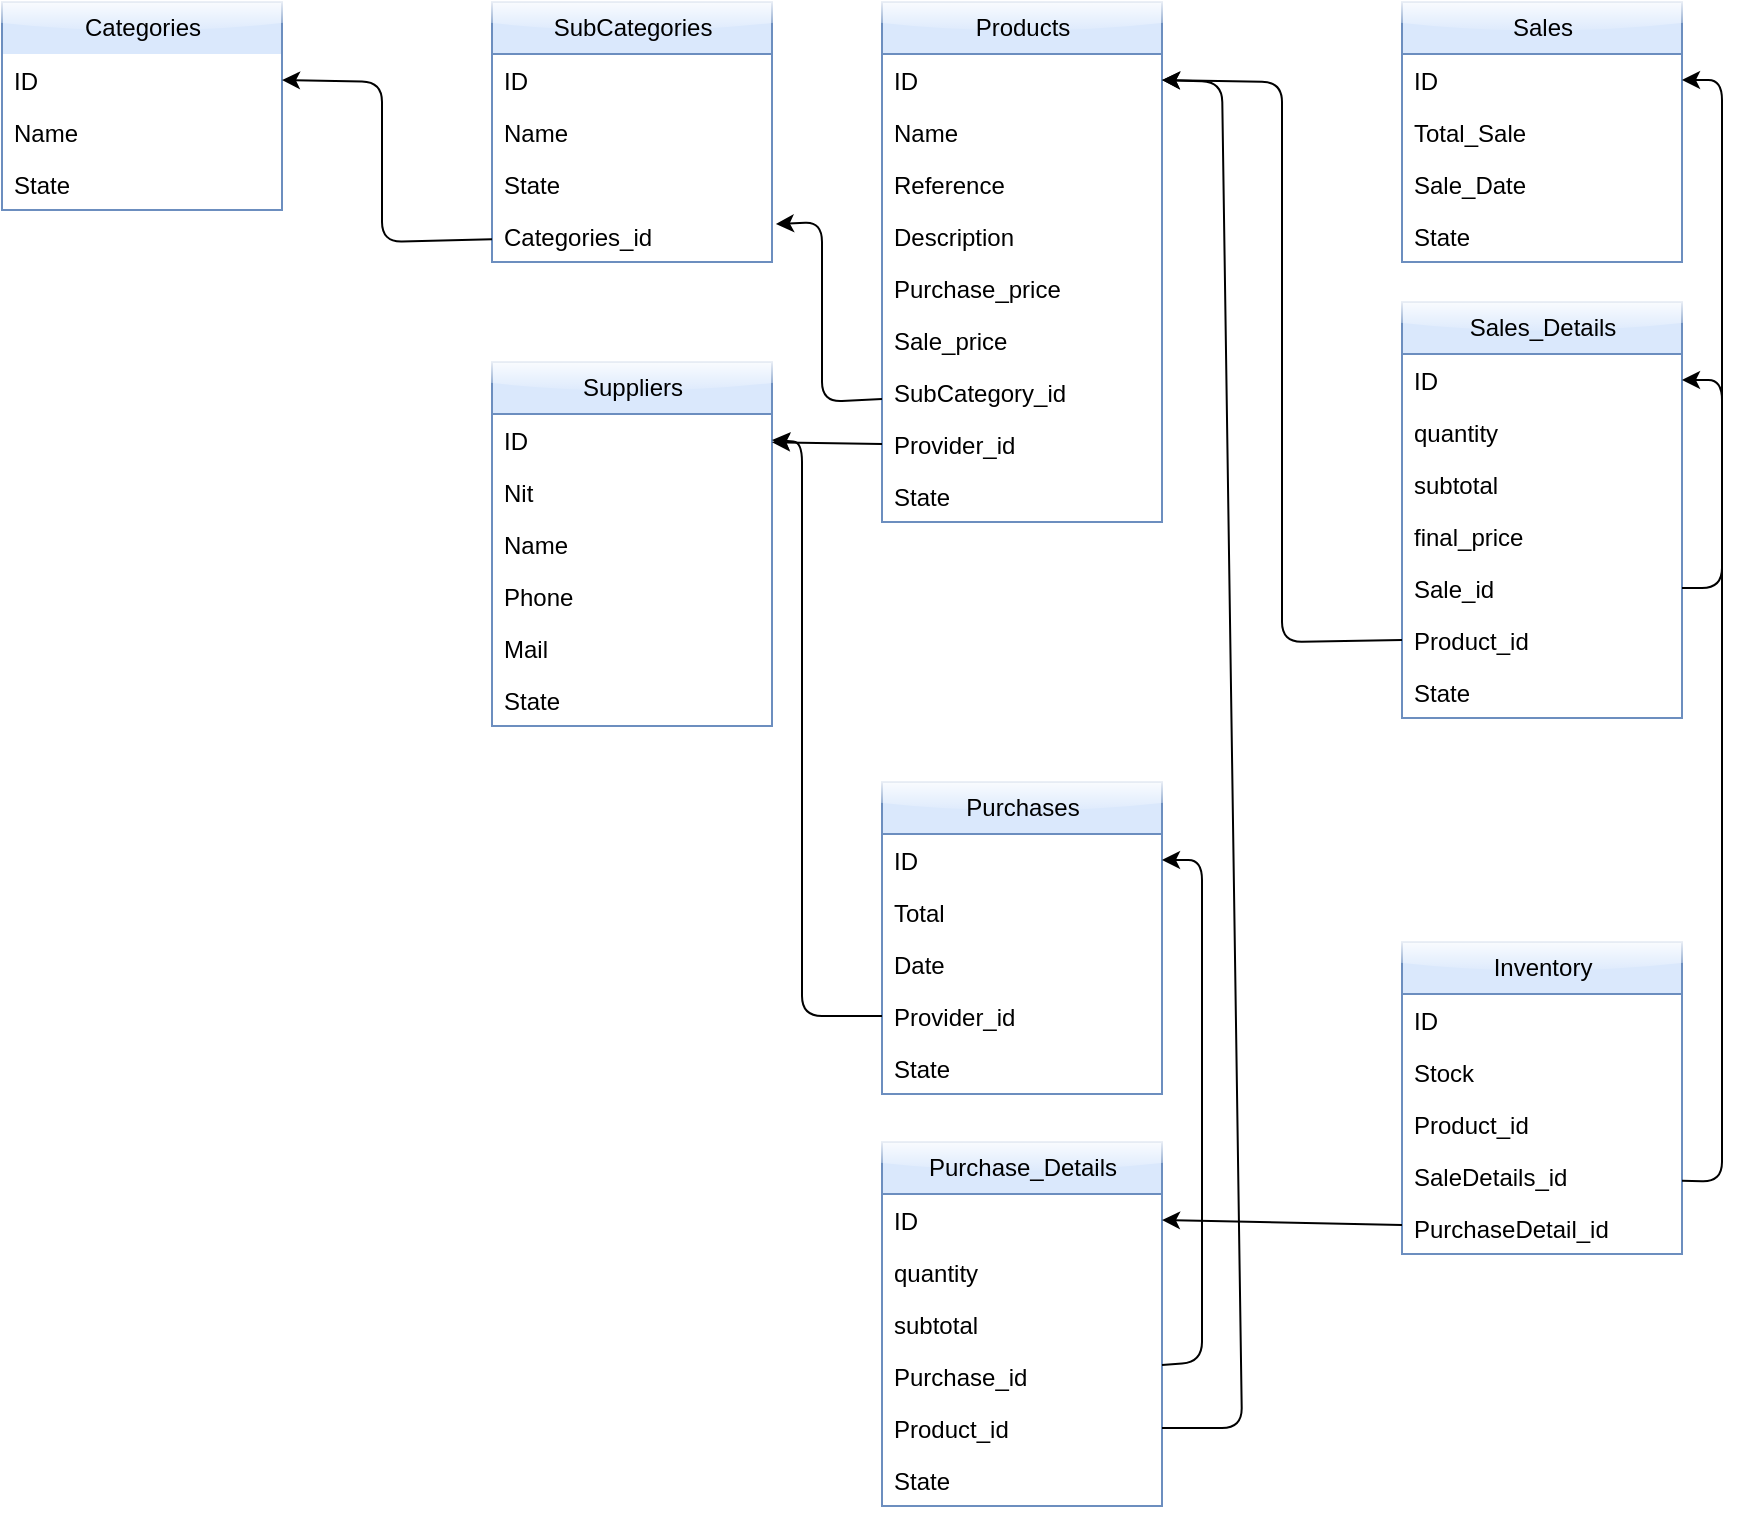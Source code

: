 <mxfile>
    <diagram id="UmkN2Vp_spLRr1D863RL" name="Page-1">
        <mxGraphModel dx="1126" dy="779" grid="1" gridSize="10" guides="1" tooltips="1" connect="1" arrows="1" fold="1" page="1" pageScale="1" pageWidth="850" pageHeight="1100" math="0" shadow="0">
            <root>
                <mxCell id="0"/>
                <mxCell id="1" parent="0"/>
                <mxCell id="2" value="&lt;font&gt;Categories&lt;/font&gt;" style="swimlane;fontStyle=0;childLayout=stackLayout;horizontal=1;startSize=26;horizontalStack=0;resizeParent=1;resizeParentMax=0;resizeLast=0;collapsible=1;marginBottom=0;html=1;fillColor=#dae8fc;strokeColor=#6c8ebf;glass=1;rounded=0;shadow=0;swimlaneLine=0;fontColor=#000000;labelBackgroundColor=none;labelBorderColor=none;" vertex="1" parent="1">
                    <mxGeometry x="40" y="40" width="140" height="104" as="geometry"/>
                </mxCell>
                <mxCell id="3" value="ID" style="text;strokeColor=none;fillColor=none;align=left;verticalAlign=top;spacingLeft=4;spacingRight=4;overflow=hidden;rotatable=0;points=[[0,0.5],[1,0.5]];portConstraint=eastwest;whiteSpace=wrap;html=1;" vertex="1" parent="2">
                    <mxGeometry y="26" width="140" height="26" as="geometry"/>
                </mxCell>
                <mxCell id="4" value="Name" style="text;strokeColor=none;fillColor=none;align=left;verticalAlign=top;spacingLeft=4;spacingRight=4;overflow=hidden;rotatable=0;points=[[0,0.5],[1,0.5]];portConstraint=eastwest;whiteSpace=wrap;html=1;" vertex="1" parent="2">
                    <mxGeometry y="52" width="140" height="26" as="geometry"/>
                </mxCell>
                <mxCell id="5" value="State" style="text;strokeColor=none;fillColor=none;align=left;verticalAlign=top;spacingLeft=4;spacingRight=4;overflow=hidden;rotatable=0;points=[[0,0.5],[1,0.5]];portConstraint=eastwest;whiteSpace=wrap;html=1;" vertex="1" parent="2">
                    <mxGeometry y="78" width="140" height="26" as="geometry"/>
                </mxCell>
                <mxCell id="8" value="SubCategories" style="swimlane;fontStyle=0;childLayout=stackLayout;horizontal=1;startSize=26;fillColor=#dae8fc;horizontalStack=0;resizeParent=1;resizeParentMax=0;resizeLast=0;collapsible=1;marginBottom=0;html=1;strokeColor=#6c8ebf;fontColor=#000000;gradientColor=none;glass=1;" vertex="1" parent="1">
                    <mxGeometry x="285" y="40" width="140" height="130" as="geometry"/>
                </mxCell>
                <mxCell id="9" value="ID" style="text;strokeColor=none;fillColor=none;align=left;verticalAlign=top;spacingLeft=4;spacingRight=4;overflow=hidden;rotatable=0;points=[[0,0.5],[1,0.5]];portConstraint=eastwest;whiteSpace=wrap;html=1;" vertex="1" parent="8">
                    <mxGeometry y="26" width="140" height="26" as="geometry"/>
                </mxCell>
                <mxCell id="10" value="Name" style="text;strokeColor=none;fillColor=none;align=left;verticalAlign=top;spacingLeft=4;spacingRight=4;overflow=hidden;rotatable=0;points=[[0,0.5],[1,0.5]];portConstraint=eastwest;whiteSpace=wrap;html=1;" vertex="1" parent="8">
                    <mxGeometry y="52" width="140" height="26" as="geometry"/>
                </mxCell>
                <mxCell id="11" value="State" style="text;strokeColor=none;fillColor=none;align=left;verticalAlign=top;spacingLeft=4;spacingRight=4;overflow=hidden;rotatable=0;points=[[0,0.5],[1,0.5]];portConstraint=eastwest;whiteSpace=wrap;html=1;" vertex="1" parent="8">
                    <mxGeometry y="78" width="140" height="26" as="geometry"/>
                </mxCell>
                <mxCell id="20" value="Categories_id" style="text;strokeColor=none;fillColor=none;align=left;verticalAlign=top;spacingLeft=4;spacingRight=4;overflow=hidden;rotatable=0;points=[[0,0.5],[1,0.5]];portConstraint=eastwest;whiteSpace=wrap;html=1;" vertex="1" parent="8">
                    <mxGeometry y="104" width="140" height="26" as="geometry"/>
                </mxCell>
                <mxCell id="23" style="edgeStyle=none;html=1;entryX=1;entryY=0.5;entryDx=0;entryDy=0;fontColor=#000000;" edge="1" parent="1" source="20" target="3">
                    <mxGeometry relative="1" as="geometry">
                        <Array as="points">
                            <mxPoint x="230" y="160"/>
                            <mxPoint x="230" y="80"/>
                        </Array>
                    </mxGeometry>
                </mxCell>
                <mxCell id="24" value="Products" style="swimlane;fontStyle=0;childLayout=stackLayout;horizontal=1;startSize=26;fillColor=#dae8fc;horizontalStack=0;resizeParent=1;resizeParentMax=0;resizeLast=0;collapsible=1;marginBottom=0;html=1;strokeColor=#6c8ebf;fontColor=#000000;glass=1;" vertex="1" parent="1">
                    <mxGeometry x="480" y="40" width="140" height="260" as="geometry"/>
                </mxCell>
                <mxCell id="25" value="ID" style="text;align=left;verticalAlign=top;spacingLeft=4;spacingRight=4;overflow=hidden;rotatable=0;points=[[0,0.5],[1,0.5]];portConstraint=eastwest;whiteSpace=wrap;html=1;strokeWidth=1;shadow=0;" vertex="1" parent="24">
                    <mxGeometry y="26" width="140" height="26" as="geometry"/>
                </mxCell>
                <mxCell id="26" value="Name" style="text;align=left;verticalAlign=top;spacingLeft=4;spacingRight=4;overflow=hidden;rotatable=0;points=[[0,0.5],[1,0.5]];portConstraint=eastwest;whiteSpace=wrap;html=1;strokeWidth=9;" vertex="1" parent="24">
                    <mxGeometry y="52" width="140" height="26" as="geometry"/>
                </mxCell>
                <mxCell id="27" value="Reference" style="text;align=left;verticalAlign=top;spacingLeft=4;spacingRight=4;overflow=hidden;rotatable=0;points=[[0,0.5],[1,0.5]];portConstraint=eastwest;whiteSpace=wrap;html=1;strokeWidth=9;" vertex="1" parent="24">
                    <mxGeometry y="78" width="140" height="26" as="geometry"/>
                </mxCell>
                <mxCell id="28" value="Description" style="text;align=left;verticalAlign=top;spacingLeft=4;spacingRight=4;overflow=hidden;rotatable=0;points=[[0,0.5],[1,0.5]];portConstraint=eastwest;whiteSpace=wrap;html=1;strokeWidth=9;" vertex="1" parent="24">
                    <mxGeometry y="104" width="140" height="26" as="geometry"/>
                </mxCell>
                <mxCell id="29" value="Purchase_price" style="text;align=left;verticalAlign=top;spacingLeft=4;spacingRight=4;overflow=hidden;rotatable=0;points=[[0,0.5],[1,0.5]];portConstraint=eastwest;whiteSpace=wrap;html=1;strokeWidth=9;" vertex="1" parent="24">
                    <mxGeometry y="130" width="140" height="26" as="geometry"/>
                </mxCell>
                <mxCell id="30" value="Sale_price" style="text;align=left;verticalAlign=top;spacingLeft=4;spacingRight=4;overflow=hidden;rotatable=0;points=[[0,0.5],[1,0.5]];portConstraint=eastwest;whiteSpace=wrap;html=1;strokeWidth=9;" vertex="1" parent="24">
                    <mxGeometry y="156" width="140" height="26" as="geometry"/>
                </mxCell>
                <mxCell id="31" value="SubCategory_id" style="text;align=left;verticalAlign=top;spacingLeft=4;spacingRight=4;overflow=hidden;rotatable=0;points=[[0,0.5],[1,0.5]];portConstraint=eastwest;whiteSpace=wrap;html=1;strokeWidth=9;" vertex="1" parent="24">
                    <mxGeometry y="182" width="140" height="26" as="geometry"/>
                </mxCell>
                <mxCell id="33" value="Provider_id" style="text;align=left;verticalAlign=top;spacingLeft=4;spacingRight=4;overflow=hidden;rotatable=0;points=[[0,0.5],[1,0.5]];portConstraint=eastwest;whiteSpace=wrap;html=1;strokeWidth=9;" vertex="1" parent="24">
                    <mxGeometry y="208" width="140" height="26" as="geometry"/>
                </mxCell>
                <mxCell id="34" value="State" style="text;align=left;verticalAlign=top;spacingLeft=4;spacingRight=4;overflow=hidden;rotatable=0;points=[[0,0.5],[1,0.5]];portConstraint=eastwest;whiteSpace=wrap;html=1;strokeWidth=9;" vertex="1" parent="24">
                    <mxGeometry y="234" width="140" height="26" as="geometry"/>
                </mxCell>
                <mxCell id="36" style="edgeStyle=none;html=1;entryX=1.014;entryY=0.269;entryDx=0;entryDy=0;entryPerimeter=0;fontColor=#000000;" edge="1" parent="1" source="31" target="20">
                    <mxGeometry relative="1" as="geometry">
                        <Array as="points">
                            <mxPoint x="450" y="240"/>
                            <mxPoint x="450" y="150"/>
                        </Array>
                    </mxGeometry>
                </mxCell>
                <mxCell id="37" value="Suppliers" style="swimlane;fontStyle=0;childLayout=stackLayout;horizontal=1;startSize=26;fillColor=#dae8fc;horizontalStack=0;resizeParent=1;resizeParentMax=0;resizeLast=0;collapsible=1;marginBottom=0;html=1;strokeColor=#6c8ebf;fontColor=#000000;glass=1;" vertex="1" parent="1">
                    <mxGeometry x="285" y="220" width="140" height="182" as="geometry"/>
                </mxCell>
                <mxCell id="38" value="ID" style="text;strokeColor=none;fillColor=none;align=left;verticalAlign=top;spacingLeft=4;spacingRight=4;overflow=hidden;rotatable=0;points=[[0,0.5],[1,0.5]];portConstraint=eastwest;whiteSpace=wrap;html=1;" vertex="1" parent="37">
                    <mxGeometry y="26" width="140" height="26" as="geometry"/>
                </mxCell>
                <mxCell id="40" value="Nit" style="text;strokeColor=none;fillColor=none;align=left;verticalAlign=top;spacingLeft=4;spacingRight=4;overflow=hidden;rotatable=0;points=[[0,0.5],[1,0.5]];portConstraint=eastwest;whiteSpace=wrap;html=1;" vertex="1" parent="37">
                    <mxGeometry y="52" width="140" height="26" as="geometry"/>
                </mxCell>
                <mxCell id="39" value="Name" style="text;strokeColor=none;fillColor=none;align=left;verticalAlign=top;spacingLeft=4;spacingRight=4;overflow=hidden;rotatable=0;points=[[0,0.5],[1,0.5]];portConstraint=eastwest;whiteSpace=wrap;html=1;" vertex="1" parent="37">
                    <mxGeometry y="78" width="140" height="26" as="geometry"/>
                </mxCell>
                <mxCell id="42" value="Phone" style="text;strokeColor=none;fillColor=none;align=left;verticalAlign=top;spacingLeft=4;spacingRight=4;overflow=hidden;rotatable=0;points=[[0,0.5],[1,0.5]];portConstraint=eastwest;whiteSpace=wrap;html=1;" vertex="1" parent="37">
                    <mxGeometry y="104" width="140" height="26" as="geometry"/>
                </mxCell>
                <mxCell id="43" value="Mail" style="text;strokeColor=none;fillColor=none;align=left;verticalAlign=top;spacingLeft=4;spacingRight=4;overflow=hidden;rotatable=0;points=[[0,0.5],[1,0.5]];portConstraint=eastwest;whiteSpace=wrap;html=1;" vertex="1" parent="37">
                    <mxGeometry y="130" width="140" height="26" as="geometry"/>
                </mxCell>
                <mxCell id="44" value="State" style="text;strokeColor=none;fillColor=none;align=left;verticalAlign=top;spacingLeft=4;spacingRight=4;overflow=hidden;rotatable=0;points=[[0,0.5],[1,0.5]];portConstraint=eastwest;whiteSpace=wrap;html=1;" vertex="1" parent="37">
                    <mxGeometry y="156" width="140" height="26" as="geometry"/>
                </mxCell>
                <mxCell id="50" style="edgeStyle=none;html=1;exitX=0;exitY=0.5;exitDx=0;exitDy=0;fontColor=#000000;" edge="1" parent="1" source="33" target="38">
                    <mxGeometry relative="1" as="geometry"/>
                </mxCell>
                <mxCell id="59" value="Sales" style="swimlane;fontStyle=0;childLayout=stackLayout;horizontal=1;startSize=26;fillColor=#dae8fc;horizontalStack=0;resizeParent=1;resizeParentMax=0;resizeLast=0;collapsible=1;marginBottom=0;html=1;strokeColor=#6c8ebf;fontColor=#000000;glass=1;" vertex="1" parent="1">
                    <mxGeometry x="740" y="40" width="140" height="130" as="geometry"/>
                </mxCell>
                <mxCell id="60" value="ID" style="text;align=left;verticalAlign=top;spacingLeft=4;spacingRight=4;overflow=hidden;rotatable=0;points=[[0,0.5],[1,0.5]];portConstraint=eastwest;whiteSpace=wrap;html=1;strokeWidth=1;shadow=0;" vertex="1" parent="59">
                    <mxGeometry y="26" width="140" height="26" as="geometry"/>
                </mxCell>
                <mxCell id="61" value="Total_Sale" style="text;align=left;verticalAlign=top;spacingLeft=4;spacingRight=4;overflow=hidden;rotatable=0;points=[[0,0.5],[1,0.5]];portConstraint=eastwest;whiteSpace=wrap;html=1;strokeWidth=9;" vertex="1" parent="59">
                    <mxGeometry y="52" width="140" height="26" as="geometry"/>
                </mxCell>
                <mxCell id="63" value="Sale_Date" style="text;align=left;verticalAlign=top;spacingLeft=4;spacingRight=4;overflow=hidden;rotatable=0;points=[[0,0.5],[1,0.5]];portConstraint=eastwest;whiteSpace=wrap;html=1;strokeWidth=9;" vertex="1" parent="59">
                    <mxGeometry y="78" width="140" height="26" as="geometry"/>
                </mxCell>
                <mxCell id="68" value="State" style="text;align=left;verticalAlign=top;spacingLeft=4;spacingRight=4;overflow=hidden;rotatable=0;points=[[0,0.5],[1,0.5]];portConstraint=eastwest;whiteSpace=wrap;html=1;strokeWidth=9;" vertex="1" parent="59">
                    <mxGeometry y="104" width="140" height="26" as="geometry"/>
                </mxCell>
                <mxCell id="69" value="Sales_Details" style="swimlane;fontStyle=0;childLayout=stackLayout;horizontal=1;startSize=26;fillColor=#dae8fc;horizontalStack=0;resizeParent=1;resizeParentMax=0;resizeLast=0;collapsible=1;marginBottom=0;html=1;strokeColor=#6c8ebf;fontColor=#000000;glass=1;" vertex="1" parent="1">
                    <mxGeometry x="740" y="190" width="140" height="208" as="geometry"/>
                </mxCell>
                <mxCell id="70" value="ID" style="text;align=left;verticalAlign=top;spacingLeft=4;spacingRight=4;overflow=hidden;rotatable=0;points=[[0,0.5],[1,0.5]];portConstraint=eastwest;whiteSpace=wrap;html=1;strokeWidth=1;shadow=0;" vertex="1" parent="69">
                    <mxGeometry y="26" width="140" height="26" as="geometry"/>
                </mxCell>
                <mxCell id="71" value="quantity" style="text;align=left;verticalAlign=top;spacingLeft=4;spacingRight=4;overflow=hidden;rotatable=0;points=[[0,0.5],[1,0.5]];portConstraint=eastwest;whiteSpace=wrap;html=1;strokeWidth=9;" vertex="1" parent="69">
                    <mxGeometry y="52" width="140" height="26" as="geometry"/>
                </mxCell>
                <mxCell id="73" value="subtotal" style="text;align=left;verticalAlign=top;spacingLeft=4;spacingRight=4;overflow=hidden;rotatable=0;points=[[0,0.5],[1,0.5]];portConstraint=eastwest;whiteSpace=wrap;html=1;strokeWidth=9;" vertex="1" parent="69">
                    <mxGeometry y="78" width="140" height="26" as="geometry"/>
                </mxCell>
                <mxCell id="78" value="final_price" style="text;align=left;verticalAlign=top;spacingLeft=4;spacingRight=4;overflow=hidden;rotatable=0;points=[[0,0.5],[1,0.5]];portConstraint=eastwest;whiteSpace=wrap;html=1;strokeWidth=9;" vertex="1" parent="69">
                    <mxGeometry y="104" width="140" height="26" as="geometry"/>
                </mxCell>
                <mxCell id="79" value="Sale_id" style="text;align=left;verticalAlign=top;spacingLeft=4;spacingRight=4;overflow=hidden;rotatable=0;points=[[0,0.5],[1,0.5]];portConstraint=eastwest;whiteSpace=wrap;html=1;strokeWidth=9;" vertex="1" parent="69">
                    <mxGeometry y="130" width="140" height="26" as="geometry"/>
                </mxCell>
                <mxCell id="75" value="Product_id" style="text;align=left;verticalAlign=top;spacingLeft=4;spacingRight=4;overflow=hidden;rotatable=0;points=[[0,0.5],[1,0.5]];portConstraint=eastwest;whiteSpace=wrap;html=1;strokeWidth=9;" vertex="1" parent="69">
                    <mxGeometry y="156" width="140" height="26" as="geometry"/>
                </mxCell>
                <mxCell id="81" value="State" style="text;align=left;verticalAlign=top;spacingLeft=4;spacingRight=4;overflow=hidden;rotatable=0;points=[[0,0.5],[1,0.5]];portConstraint=eastwest;whiteSpace=wrap;html=1;strokeWidth=9;" vertex="1" parent="69">
                    <mxGeometry y="182" width="140" height="26" as="geometry"/>
                </mxCell>
                <mxCell id="85" style="edgeStyle=none;html=1;exitX=0;exitY=0.5;exitDx=0;exitDy=0;entryX=1;entryY=0.5;entryDx=0;entryDy=0;fontColor=#000000;" edge="1" parent="1" source="75" target="25">
                    <mxGeometry relative="1" as="geometry">
                        <Array as="points">
                            <mxPoint x="680" y="360"/>
                            <mxPoint x="680" y="80"/>
                        </Array>
                    </mxGeometry>
                </mxCell>
                <mxCell id="86" style="edgeStyle=none;html=1;entryX=1;entryY=0.5;entryDx=0;entryDy=0;fontColor=#000000;exitX=1;exitY=0.5;exitDx=0;exitDy=0;" edge="1" parent="1" source="79" target="60">
                    <mxGeometry relative="1" as="geometry">
                        <Array as="points">
                            <mxPoint x="900" y="333"/>
                            <mxPoint x="900" y="79"/>
                        </Array>
                    </mxGeometry>
                </mxCell>
                <mxCell id="87" value="Purchases" style="swimlane;fontStyle=0;childLayout=stackLayout;horizontal=1;startSize=26;fillColor=#dae8fc;horizontalStack=0;resizeParent=1;resizeParentMax=0;resizeLast=0;collapsible=1;marginBottom=0;html=1;strokeColor=#6c8ebf;fontColor=#000000;glass=1;" vertex="1" parent="1">
                    <mxGeometry x="480" y="430" width="140" height="156" as="geometry"/>
                </mxCell>
                <mxCell id="88" value="ID" style="text;align=left;verticalAlign=top;spacingLeft=4;spacingRight=4;overflow=hidden;rotatable=0;points=[[0,0.5],[1,0.5]];portConstraint=eastwest;whiteSpace=wrap;html=1;strokeWidth=1;shadow=0;" vertex="1" parent="87">
                    <mxGeometry y="26" width="140" height="26" as="geometry"/>
                </mxCell>
                <mxCell id="89" value="Total" style="text;align=left;verticalAlign=top;spacingLeft=4;spacingRight=4;overflow=hidden;rotatable=0;points=[[0,0.5],[1,0.5]];portConstraint=eastwest;whiteSpace=wrap;html=1;strokeWidth=9;" vertex="1" parent="87">
                    <mxGeometry y="52" width="140" height="26" as="geometry"/>
                </mxCell>
                <mxCell id="90" value="Date" style="text;align=left;verticalAlign=top;spacingLeft=4;spacingRight=4;overflow=hidden;rotatable=0;points=[[0,0.5],[1,0.5]];portConstraint=eastwest;whiteSpace=wrap;html=1;strokeWidth=9;" vertex="1" parent="87">
                    <mxGeometry y="78" width="140" height="26" as="geometry"/>
                </mxCell>
                <mxCell id="92" value="Provider_id" style="text;align=left;verticalAlign=top;spacingLeft=4;spacingRight=4;overflow=hidden;rotatable=0;points=[[0,0.5],[1,0.5]];portConstraint=eastwest;whiteSpace=wrap;html=1;strokeWidth=9;" vertex="1" parent="87">
                    <mxGeometry y="104" width="140" height="26" as="geometry"/>
                </mxCell>
                <mxCell id="91" value="State" style="text;align=left;verticalAlign=top;spacingLeft=4;spacingRight=4;overflow=hidden;rotatable=0;points=[[0,0.5],[1,0.5]];portConstraint=eastwest;whiteSpace=wrap;html=1;strokeWidth=9;" vertex="1" parent="87">
                    <mxGeometry y="130" width="140" height="26" as="geometry"/>
                </mxCell>
                <mxCell id="93" value="Purchase_Details" style="swimlane;fontStyle=0;childLayout=stackLayout;horizontal=1;startSize=26;fillColor=#dae8fc;horizontalStack=0;resizeParent=1;resizeParentMax=0;resizeLast=0;collapsible=1;marginBottom=0;html=1;strokeColor=#6c8ebf;fontColor=#000000;glass=1;" vertex="1" parent="1">
                    <mxGeometry x="480" y="610" width="140" height="182" as="geometry"/>
                </mxCell>
                <mxCell id="94" value="ID" style="text;align=left;verticalAlign=top;spacingLeft=4;spacingRight=4;overflow=hidden;rotatable=0;points=[[0,0.5],[1,0.5]];portConstraint=eastwest;whiteSpace=wrap;html=1;strokeWidth=1;shadow=0;" vertex="1" parent="93">
                    <mxGeometry y="26" width="140" height="26" as="geometry"/>
                </mxCell>
                <mxCell id="95" value="quantity" style="text;align=left;verticalAlign=top;spacingLeft=4;spacingRight=4;overflow=hidden;rotatable=0;points=[[0,0.5],[1,0.5]];portConstraint=eastwest;whiteSpace=wrap;html=1;strokeWidth=9;" vertex="1" parent="93">
                    <mxGeometry y="52" width="140" height="26" as="geometry"/>
                </mxCell>
                <mxCell id="96" value="subtotal" style="text;align=left;verticalAlign=top;spacingLeft=4;spacingRight=4;overflow=hidden;rotatable=0;points=[[0,0.5],[1,0.5]];portConstraint=eastwest;whiteSpace=wrap;html=1;strokeWidth=9;" vertex="1" parent="93">
                    <mxGeometry y="78" width="140" height="26" as="geometry"/>
                </mxCell>
                <mxCell id="98" value="Purchase_id" style="text;align=left;verticalAlign=top;spacingLeft=4;spacingRight=4;overflow=hidden;rotatable=0;points=[[0,0.5],[1,0.5]];portConstraint=eastwest;whiteSpace=wrap;html=1;strokeWidth=9;" vertex="1" parent="93">
                    <mxGeometry y="104" width="140" height="26" as="geometry"/>
                </mxCell>
                <mxCell id="99" value="Product_id" style="text;align=left;verticalAlign=top;spacingLeft=4;spacingRight=4;overflow=hidden;rotatable=0;points=[[0,0.5],[1,0.5]];portConstraint=eastwest;whiteSpace=wrap;html=1;strokeWidth=9;" vertex="1" parent="93">
                    <mxGeometry y="130" width="140" height="26" as="geometry"/>
                </mxCell>
                <mxCell id="100" value="State" style="text;align=left;verticalAlign=top;spacingLeft=4;spacingRight=4;overflow=hidden;rotatable=0;points=[[0,0.5],[1,0.5]];portConstraint=eastwest;whiteSpace=wrap;html=1;strokeWidth=9;" vertex="1" parent="93">
                    <mxGeometry y="156" width="140" height="26" as="geometry"/>
                </mxCell>
                <mxCell id="101" style="edgeStyle=none;html=1;entryX=1;entryY=0.5;entryDx=0;entryDy=0;fontColor=#000000;" edge="1" parent="1" source="92" target="38">
                    <mxGeometry relative="1" as="geometry">
                        <Array as="points">
                            <mxPoint x="440" y="547"/>
                            <mxPoint x="440" y="260"/>
                        </Array>
                    </mxGeometry>
                </mxCell>
                <mxCell id="102" style="edgeStyle=none;html=1;entryX=1;entryY=0.5;entryDx=0;entryDy=0;fontColor=#000000;" edge="1" parent="1" source="98" target="88">
                    <mxGeometry relative="1" as="geometry">
                        <Array as="points">
                            <mxPoint x="640" y="720"/>
                            <mxPoint x="640" y="469"/>
                        </Array>
                    </mxGeometry>
                </mxCell>
                <mxCell id="103" style="edgeStyle=none;html=1;entryX=1;entryY=0.5;entryDx=0;entryDy=0;fontColor=#000000;" edge="1" parent="1" source="99" target="25">
                    <mxGeometry relative="1" as="geometry">
                        <Array as="points">
                            <mxPoint x="660" y="753"/>
                            <mxPoint x="650" y="80"/>
                        </Array>
                    </mxGeometry>
                </mxCell>
                <mxCell id="104" value="Inventory" style="swimlane;fontStyle=0;childLayout=stackLayout;horizontal=1;startSize=26;fillColor=#dae8fc;horizontalStack=0;resizeParent=1;resizeParentMax=0;resizeLast=0;collapsible=1;marginBottom=0;html=1;strokeColor=#6c8ebf;fontColor=#000000;glass=1;" vertex="1" parent="1">
                    <mxGeometry x="740" y="510" width="140" height="156" as="geometry"/>
                </mxCell>
                <mxCell id="105" value="ID" style="text;align=left;verticalAlign=top;spacingLeft=4;spacingRight=4;overflow=hidden;rotatable=0;points=[[0,0.5],[1,0.5]];portConstraint=eastwest;whiteSpace=wrap;html=1;strokeWidth=1;shadow=0;" vertex="1" parent="104">
                    <mxGeometry y="26" width="140" height="26" as="geometry"/>
                </mxCell>
                <mxCell id="106" value="Stock" style="text;align=left;verticalAlign=top;spacingLeft=4;spacingRight=4;overflow=hidden;rotatable=0;points=[[0,0.5],[1,0.5]];portConstraint=eastwest;whiteSpace=wrap;html=1;strokeWidth=9;" vertex="1" parent="104">
                    <mxGeometry y="52" width="140" height="26" as="geometry"/>
                </mxCell>
                <mxCell id="107" value="Product_id" style="text;align=left;verticalAlign=top;spacingLeft=4;spacingRight=4;overflow=hidden;rotatable=0;points=[[0,0.5],[1,0.5]];portConstraint=eastwest;whiteSpace=wrap;html=1;strokeWidth=9;" vertex="1" parent="104">
                    <mxGeometry y="78" width="140" height="26" as="geometry"/>
                </mxCell>
                <mxCell id="109" value="SaleDetails_id" style="text;align=left;verticalAlign=top;spacingLeft=4;spacingRight=4;overflow=hidden;rotatable=0;points=[[0,0.5],[1,0.5]];portConstraint=eastwest;whiteSpace=wrap;html=1;strokeWidth=9;" vertex="1" parent="104">
                    <mxGeometry y="104" width="140" height="26" as="geometry"/>
                </mxCell>
                <mxCell id="108" value="PurchaseDetail_id" style="text;align=left;verticalAlign=top;spacingLeft=4;spacingRight=4;overflow=hidden;rotatable=0;points=[[0,0.5],[1,0.5]];portConstraint=eastwest;whiteSpace=wrap;html=1;strokeWidth=9;" vertex="1" parent="104">
                    <mxGeometry y="130" width="140" height="26" as="geometry"/>
                </mxCell>
                <mxCell id="114" style="edgeStyle=none;html=1;entryX=1;entryY=0.5;entryDx=0;entryDy=0;fontColor=#000000;" edge="1" parent="1" source="108" target="94">
                    <mxGeometry relative="1" as="geometry"/>
                </mxCell>
                <mxCell id="115" style="edgeStyle=none;html=1;entryX=1;entryY=0.5;entryDx=0;entryDy=0;fontColor=#000000;" edge="1" parent="1" source="109" target="70">
                    <mxGeometry relative="1" as="geometry">
                        <Array as="points">
                            <mxPoint x="900" y="630"/>
                            <mxPoint x="900" y="229"/>
                        </Array>
                    </mxGeometry>
                </mxCell>
            </root>
        </mxGraphModel>
    </diagram>
</mxfile>